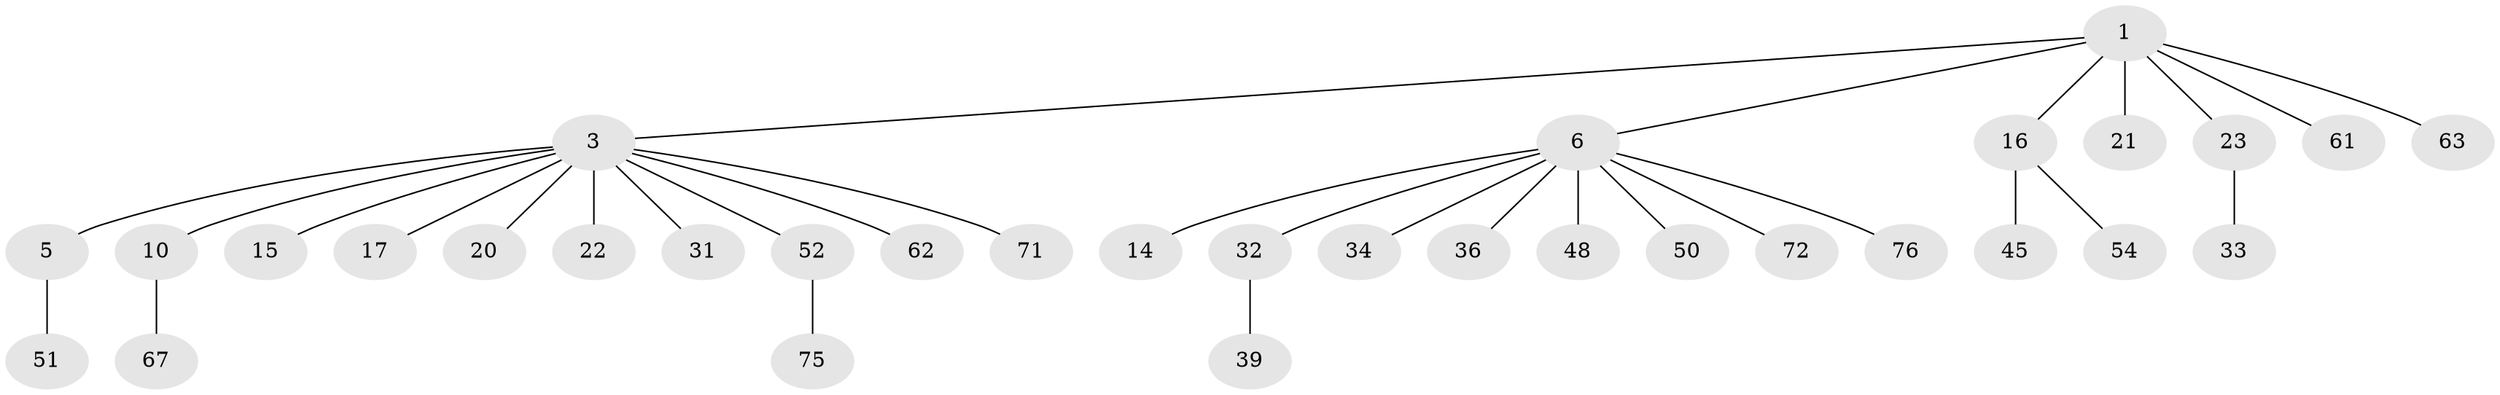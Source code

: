 // original degree distribution, {6: 0.04819277108433735, 5: 0.024096385542168676, 1: 0.5542168674698795, 2: 0.1927710843373494, 4: 0.03614457831325301, 3: 0.13253012048192772, 7: 0.012048192771084338}
// Generated by graph-tools (version 1.1) at 2025/19/03/04/25 18:19:09]
// undirected, 33 vertices, 32 edges
graph export_dot {
graph [start="1"]
  node [color=gray90,style=filled];
  1 [super="+2+7+4"];
  3 [super="+8+42+30"];
  5 [super="+56+57+13+59"];
  6 [super="+9+24+29+19"];
  10 [super="+35+58"];
  14 [super="+73"];
  15 [super="+69+49"];
  16 [super="+26+40"];
  17 [super="+53"];
  20;
  21 [super="+78+41"];
  22 [super="+68+82"];
  23 [super="+43"];
  31;
  32 [super="+74"];
  33 [super="+70"];
  34;
  36 [super="+79"];
  39 [super="+80"];
  45;
  48;
  50;
  51;
  52;
  54 [super="+83"];
  61;
  62;
  63;
  67;
  71;
  72;
  75;
  76;
  1 -- 23;
  1 -- 61;
  1 -- 63;
  1 -- 16;
  1 -- 3;
  1 -- 21;
  1 -- 6;
  3 -- 5;
  3 -- 10;
  3 -- 71;
  3 -- 15;
  3 -- 17;
  3 -- 20;
  3 -- 52;
  3 -- 22;
  3 -- 62;
  3 -- 31;
  5 -- 51;
  6 -- 14;
  6 -- 50;
  6 -- 72;
  6 -- 32;
  6 -- 48;
  6 -- 34;
  6 -- 36;
  6 -- 76;
  10 -- 67;
  16 -- 45;
  16 -- 54;
  23 -- 33;
  32 -- 39;
  52 -- 75;
}
